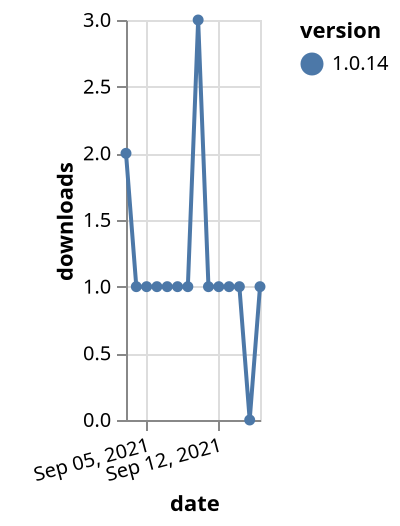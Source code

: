 {"$schema": "https://vega.github.io/schema/vega-lite/v5.json", "description": "A simple bar chart with embedded data.", "data": {"values": [{"date": "2021-09-03", "total": 221, "delta": 2, "version": "1.0.14"}, {"date": "2021-09-04", "total": 222, "delta": 1, "version": "1.0.14"}, {"date": "2021-09-05", "total": 223, "delta": 1, "version": "1.0.14"}, {"date": "2021-09-06", "total": 224, "delta": 1, "version": "1.0.14"}, {"date": "2021-09-07", "total": 225, "delta": 1, "version": "1.0.14"}, {"date": "2021-09-08", "total": 226, "delta": 1, "version": "1.0.14"}, {"date": "2021-09-09", "total": 227, "delta": 1, "version": "1.0.14"}, {"date": "2021-09-10", "total": 230, "delta": 3, "version": "1.0.14"}, {"date": "2021-09-11", "total": 231, "delta": 1, "version": "1.0.14"}, {"date": "2021-09-12", "total": 232, "delta": 1, "version": "1.0.14"}, {"date": "2021-09-13", "total": 233, "delta": 1, "version": "1.0.14"}, {"date": "2021-09-14", "total": 234, "delta": 1, "version": "1.0.14"}, {"date": "2021-09-15", "total": 234, "delta": 0, "version": "1.0.14"}, {"date": "2021-09-16", "total": 235, "delta": 1, "version": "1.0.14"}]}, "width": "container", "mark": {"type": "line", "point": {"filled": true}}, "encoding": {"x": {"field": "date", "type": "temporal", "timeUnit": "yearmonthdate", "title": "date", "axis": {"labelAngle": -15}}, "y": {"field": "delta", "type": "quantitative", "title": "downloads"}, "color": {"field": "version", "type": "nominal"}, "tooltip": {"field": "delta"}}}